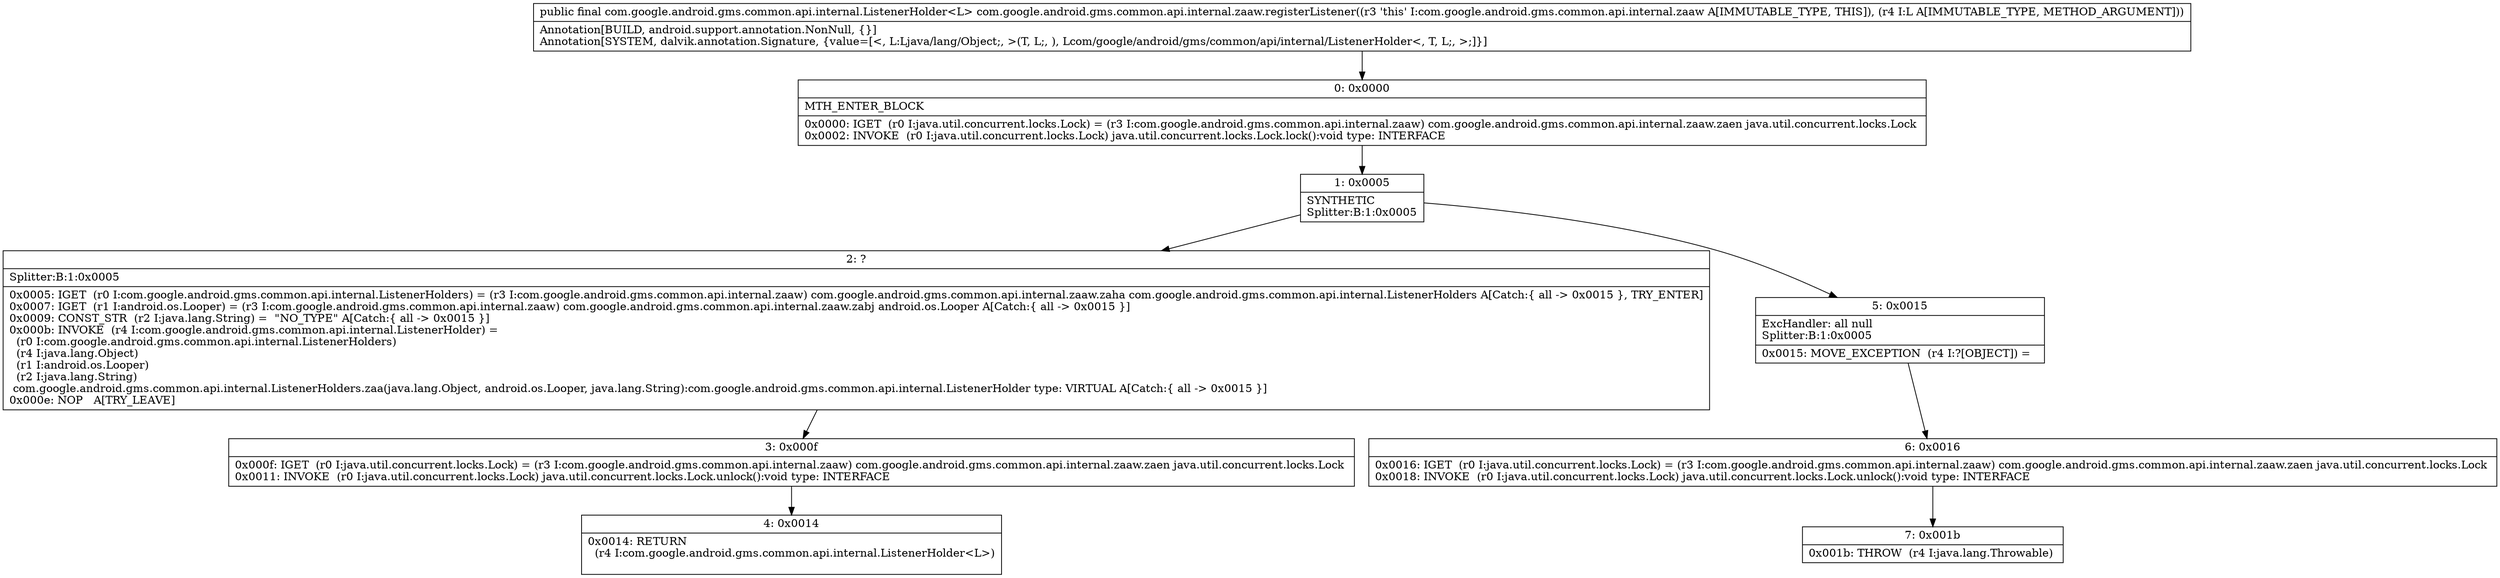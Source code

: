 digraph "CFG forcom.google.android.gms.common.api.internal.zaaw.registerListener(Ljava\/lang\/Object;)Lcom\/google\/android\/gms\/common\/api\/internal\/ListenerHolder;" {
Node_0 [shape=record,label="{0\:\ 0x0000|MTH_ENTER_BLOCK\l|0x0000: IGET  (r0 I:java.util.concurrent.locks.Lock) = (r3 I:com.google.android.gms.common.api.internal.zaaw) com.google.android.gms.common.api.internal.zaaw.zaen java.util.concurrent.locks.Lock \l0x0002: INVOKE  (r0 I:java.util.concurrent.locks.Lock) java.util.concurrent.locks.Lock.lock():void type: INTERFACE \l}"];
Node_1 [shape=record,label="{1\:\ 0x0005|SYNTHETIC\lSplitter:B:1:0x0005\l}"];
Node_2 [shape=record,label="{2\:\ ?|Splitter:B:1:0x0005\l|0x0005: IGET  (r0 I:com.google.android.gms.common.api.internal.ListenerHolders) = (r3 I:com.google.android.gms.common.api.internal.zaaw) com.google.android.gms.common.api.internal.zaaw.zaha com.google.android.gms.common.api.internal.ListenerHolders A[Catch:\{ all \-\> 0x0015 \}, TRY_ENTER]\l0x0007: IGET  (r1 I:android.os.Looper) = (r3 I:com.google.android.gms.common.api.internal.zaaw) com.google.android.gms.common.api.internal.zaaw.zabj android.os.Looper A[Catch:\{ all \-\> 0x0015 \}]\l0x0009: CONST_STR  (r2 I:java.lang.String) =  \"NO_TYPE\" A[Catch:\{ all \-\> 0x0015 \}]\l0x000b: INVOKE  (r4 I:com.google.android.gms.common.api.internal.ListenerHolder) = \l  (r0 I:com.google.android.gms.common.api.internal.ListenerHolders)\l  (r4 I:java.lang.Object)\l  (r1 I:android.os.Looper)\l  (r2 I:java.lang.String)\l com.google.android.gms.common.api.internal.ListenerHolders.zaa(java.lang.Object, android.os.Looper, java.lang.String):com.google.android.gms.common.api.internal.ListenerHolder type: VIRTUAL A[Catch:\{ all \-\> 0x0015 \}]\l0x000e: NOP   A[TRY_LEAVE]\l}"];
Node_3 [shape=record,label="{3\:\ 0x000f|0x000f: IGET  (r0 I:java.util.concurrent.locks.Lock) = (r3 I:com.google.android.gms.common.api.internal.zaaw) com.google.android.gms.common.api.internal.zaaw.zaen java.util.concurrent.locks.Lock \l0x0011: INVOKE  (r0 I:java.util.concurrent.locks.Lock) java.util.concurrent.locks.Lock.unlock():void type: INTERFACE \l}"];
Node_4 [shape=record,label="{4\:\ 0x0014|0x0014: RETURN  \l  (r4 I:com.google.android.gms.common.api.internal.ListenerHolder\<L\>)\l \l}"];
Node_5 [shape=record,label="{5\:\ 0x0015|ExcHandler: all null\lSplitter:B:1:0x0005\l|0x0015: MOVE_EXCEPTION  (r4 I:?[OBJECT]) =  \l}"];
Node_6 [shape=record,label="{6\:\ 0x0016|0x0016: IGET  (r0 I:java.util.concurrent.locks.Lock) = (r3 I:com.google.android.gms.common.api.internal.zaaw) com.google.android.gms.common.api.internal.zaaw.zaen java.util.concurrent.locks.Lock \l0x0018: INVOKE  (r0 I:java.util.concurrent.locks.Lock) java.util.concurrent.locks.Lock.unlock():void type: INTERFACE \l}"];
Node_7 [shape=record,label="{7\:\ 0x001b|0x001b: THROW  (r4 I:java.lang.Throwable) \l}"];
MethodNode[shape=record,label="{public final com.google.android.gms.common.api.internal.ListenerHolder\<L\> com.google.android.gms.common.api.internal.zaaw.registerListener((r3 'this' I:com.google.android.gms.common.api.internal.zaaw A[IMMUTABLE_TYPE, THIS]), (r4 I:L A[IMMUTABLE_TYPE, METHOD_ARGUMENT]))  | Annotation[BUILD, android.support.annotation.NonNull, \{\}]\lAnnotation[SYSTEM, dalvik.annotation.Signature, \{value=[\<, L:Ljava\/lang\/Object;, \>(T, L;, ), Lcom\/google\/android\/gms\/common\/api\/internal\/ListenerHolder\<, T, L;, \>;]\}]\l}"];
MethodNode -> Node_0;
Node_0 -> Node_1;
Node_1 -> Node_2;
Node_1 -> Node_5;
Node_2 -> Node_3;
Node_3 -> Node_4;
Node_5 -> Node_6;
Node_6 -> Node_7;
}

